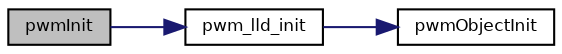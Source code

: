 digraph "pwmInit"
{
  bgcolor="transparent";
  edge [fontname="Helvetica",fontsize="8",labelfontname="Helvetica",labelfontsize="8"];
  node [fontname="Helvetica",fontsize="8",shape=record];
  rankdir="LR";
  Node22 [label="pwmInit",height=0.2,width=0.4,color="black", fillcolor="grey75", style="filled", fontcolor="black"];
  Node22 -> Node23 [color="midnightblue",fontsize="8",style="solid",fontname="Helvetica"];
  Node23 [label="pwm_lld_init",height=0.2,width=0.4,color="black",URL="$group___p_w_m.html#ga7cb5729a65c0996584808e4f93b28a0d",tooltip="Low level PWM driver initialization. "];
  Node23 -> Node24 [color="midnightblue",fontsize="8",style="solid",fontname="Helvetica"];
  Node24 [label="pwmObjectInit",height=0.2,width=0.4,color="black",URL="$group___p_w_m.html#ga4dbf1fded2984ff6dc240afd2e1fcd74",tooltip="Initializes the standard part of a PWMDriver structure. "];
}
